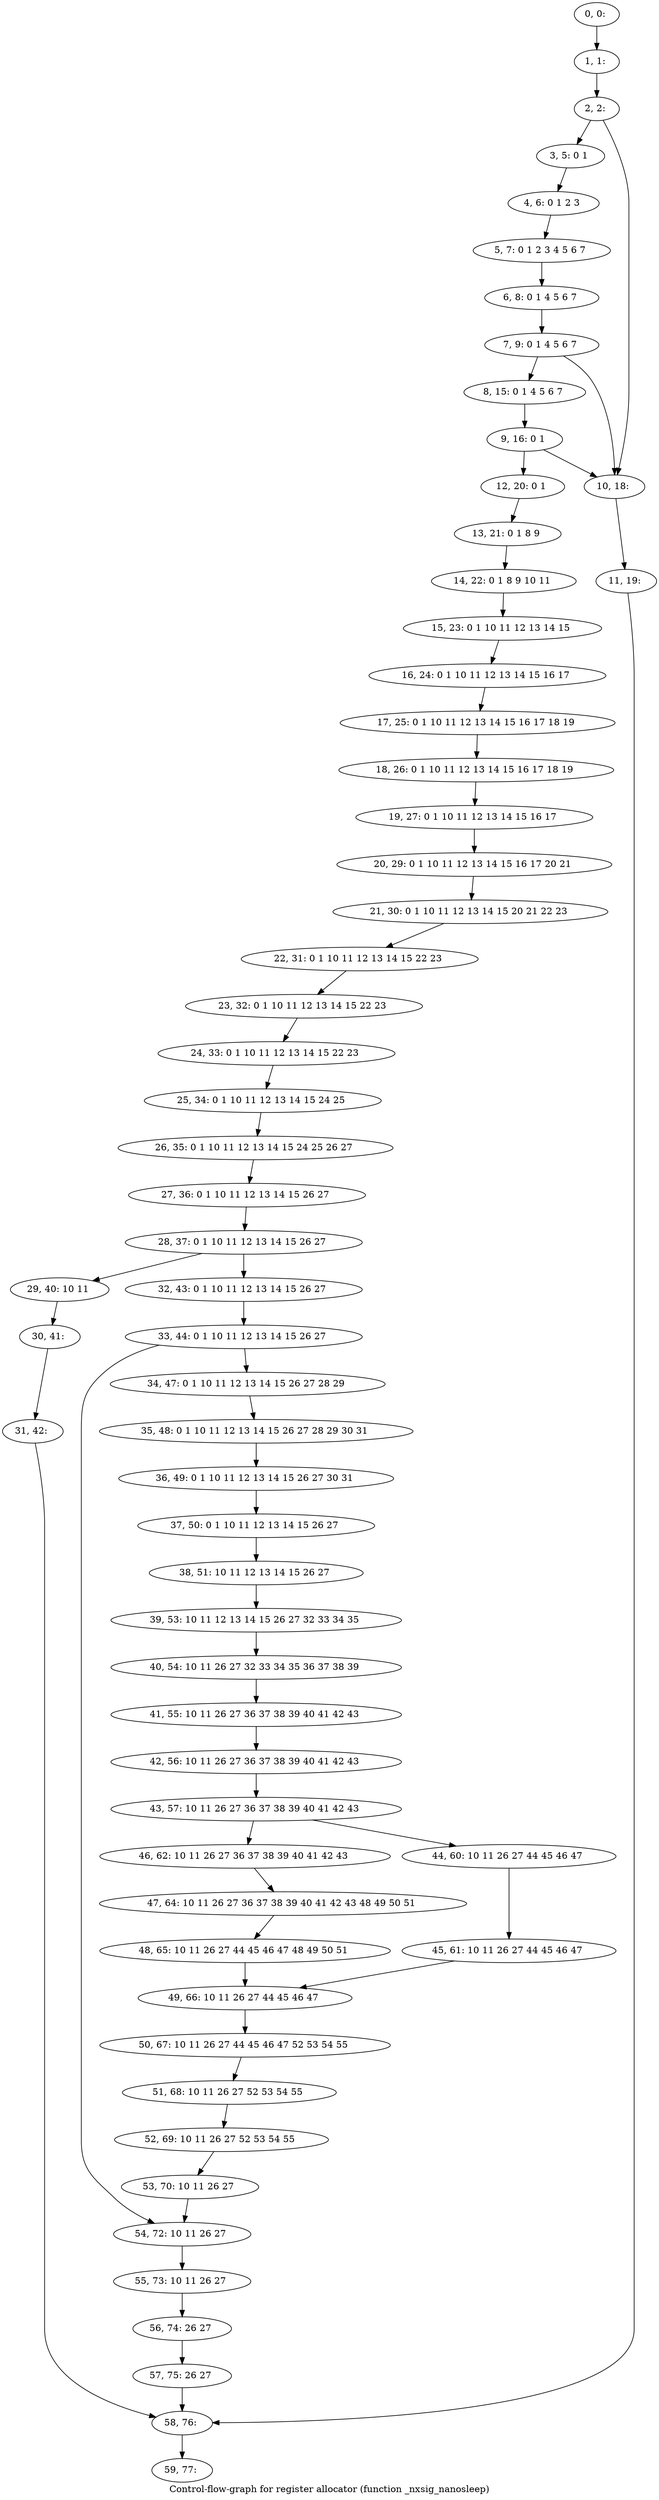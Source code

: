 digraph G {
graph [label="Control-flow-graph for register allocator (function _nxsig_nanosleep)"]
0[label="0, 0: "];
1[label="1, 1: "];
2[label="2, 2: "];
3[label="3, 5: 0 1 "];
4[label="4, 6: 0 1 2 3 "];
5[label="5, 7: 0 1 2 3 4 5 6 7 "];
6[label="6, 8: 0 1 4 5 6 7 "];
7[label="7, 9: 0 1 4 5 6 7 "];
8[label="8, 15: 0 1 4 5 6 7 "];
9[label="9, 16: 0 1 "];
10[label="10, 18: "];
11[label="11, 19: "];
12[label="12, 20: 0 1 "];
13[label="13, 21: 0 1 8 9 "];
14[label="14, 22: 0 1 8 9 10 11 "];
15[label="15, 23: 0 1 10 11 12 13 14 15 "];
16[label="16, 24: 0 1 10 11 12 13 14 15 16 17 "];
17[label="17, 25: 0 1 10 11 12 13 14 15 16 17 18 19 "];
18[label="18, 26: 0 1 10 11 12 13 14 15 16 17 18 19 "];
19[label="19, 27: 0 1 10 11 12 13 14 15 16 17 "];
20[label="20, 29: 0 1 10 11 12 13 14 15 16 17 20 21 "];
21[label="21, 30: 0 1 10 11 12 13 14 15 20 21 22 23 "];
22[label="22, 31: 0 1 10 11 12 13 14 15 22 23 "];
23[label="23, 32: 0 1 10 11 12 13 14 15 22 23 "];
24[label="24, 33: 0 1 10 11 12 13 14 15 22 23 "];
25[label="25, 34: 0 1 10 11 12 13 14 15 24 25 "];
26[label="26, 35: 0 1 10 11 12 13 14 15 24 25 26 27 "];
27[label="27, 36: 0 1 10 11 12 13 14 15 26 27 "];
28[label="28, 37: 0 1 10 11 12 13 14 15 26 27 "];
29[label="29, 40: 10 11 "];
30[label="30, 41: "];
31[label="31, 42: "];
32[label="32, 43: 0 1 10 11 12 13 14 15 26 27 "];
33[label="33, 44: 0 1 10 11 12 13 14 15 26 27 "];
34[label="34, 47: 0 1 10 11 12 13 14 15 26 27 28 29 "];
35[label="35, 48: 0 1 10 11 12 13 14 15 26 27 28 29 30 31 "];
36[label="36, 49: 0 1 10 11 12 13 14 15 26 27 30 31 "];
37[label="37, 50: 0 1 10 11 12 13 14 15 26 27 "];
38[label="38, 51: 10 11 12 13 14 15 26 27 "];
39[label="39, 53: 10 11 12 13 14 15 26 27 32 33 34 35 "];
40[label="40, 54: 10 11 26 27 32 33 34 35 36 37 38 39 "];
41[label="41, 55: 10 11 26 27 36 37 38 39 40 41 42 43 "];
42[label="42, 56: 10 11 26 27 36 37 38 39 40 41 42 43 "];
43[label="43, 57: 10 11 26 27 36 37 38 39 40 41 42 43 "];
44[label="44, 60: 10 11 26 27 44 45 46 47 "];
45[label="45, 61: 10 11 26 27 44 45 46 47 "];
46[label="46, 62: 10 11 26 27 36 37 38 39 40 41 42 43 "];
47[label="47, 64: 10 11 26 27 36 37 38 39 40 41 42 43 48 49 50 51 "];
48[label="48, 65: 10 11 26 27 44 45 46 47 48 49 50 51 "];
49[label="49, 66: 10 11 26 27 44 45 46 47 "];
50[label="50, 67: 10 11 26 27 44 45 46 47 52 53 54 55 "];
51[label="51, 68: 10 11 26 27 52 53 54 55 "];
52[label="52, 69: 10 11 26 27 52 53 54 55 "];
53[label="53, 70: 10 11 26 27 "];
54[label="54, 72: 10 11 26 27 "];
55[label="55, 73: 10 11 26 27 "];
56[label="56, 74: 26 27 "];
57[label="57, 75: 26 27 "];
58[label="58, 76: "];
59[label="59, 77: "];
0->1 ;
1->2 ;
2->3 ;
2->10 ;
3->4 ;
4->5 ;
5->6 ;
6->7 ;
7->8 ;
7->10 ;
8->9 ;
9->10 ;
9->12 ;
10->11 ;
11->58 ;
12->13 ;
13->14 ;
14->15 ;
15->16 ;
16->17 ;
17->18 ;
18->19 ;
19->20 ;
20->21 ;
21->22 ;
22->23 ;
23->24 ;
24->25 ;
25->26 ;
26->27 ;
27->28 ;
28->29 ;
28->32 ;
29->30 ;
30->31 ;
31->58 ;
32->33 ;
33->34 ;
33->54 ;
34->35 ;
35->36 ;
36->37 ;
37->38 ;
38->39 ;
39->40 ;
40->41 ;
41->42 ;
42->43 ;
43->44 ;
43->46 ;
44->45 ;
45->49 ;
46->47 ;
47->48 ;
48->49 ;
49->50 ;
50->51 ;
51->52 ;
52->53 ;
53->54 ;
54->55 ;
55->56 ;
56->57 ;
57->58 ;
58->59 ;
}
